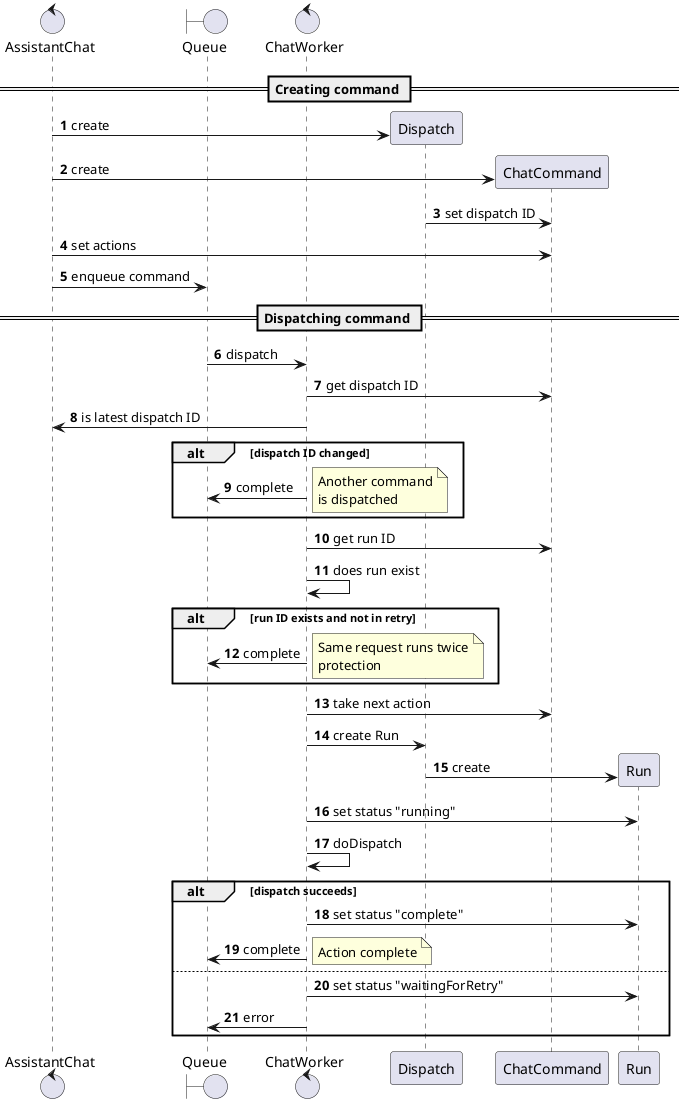 @startuml
'https://plantuml.com/sequence-diagram

autonumber
control AssistantChat
boundary Queue
control ChatWorker
participant Dispatch
participant ChatCommand
participant Run

== Creating command ==
create Dispatch
AssistantChat -> Dispatch: create
create ChatCommand
AssistantChat -> ChatCommand: create
Dispatch -> ChatCommand: set dispatch ID
AssistantChat -> ChatCommand: set actions
AssistantChat -> Queue: enqueue command

== Dispatching command ==
Queue -> ChatWorker: dispatch
ChatWorker -> ChatCommand: get dispatch ID
ChatWorker -> AssistantChat: is latest dispatch ID
alt dispatch ID changed
    ChatWorker -> Queue: complete
    note right
        Another command
        is dispatched
    end note
end
ChatWorker -> ChatCommand: get run ID
ChatWorker -> ChatWorker: does run exist
alt run ID exists and not in retry
    ChatWorker -> Queue: complete
    note right
        Same request runs twice
        protection
    end note
end
ChatWorker -> ChatCommand: take next action
ChatWorker -> Dispatch: create Run
create Run
Dispatch -> Run: create
ChatWorker -> Run: set status "running"
ChatWorker -> ChatWorker: doDispatch
alt dispatch succeeds
    ChatWorker -> Run: set status "complete"
    ChatWorker -> Queue: complete
    note right
        Action complete
    end note
else
    ChatWorker -> Run: set status "waitingForRetry"
    ChatWorker -> Queue: error
end


@enduml